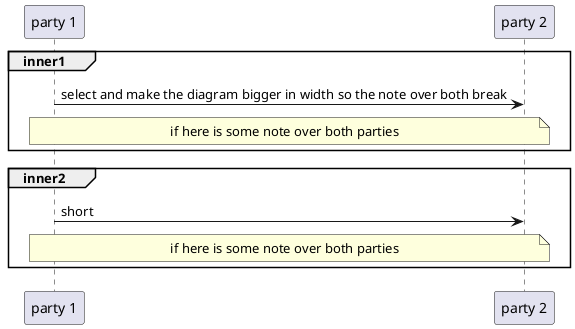 {
  "sha1": "1ggg2u7o8yogc1ktsns6zm8pkds4moh",
  "insertion": {
    "when": "2024-05-30T20:48:19.674Z",
    "user": "plantuml@gmail.com"
  }
}
@startuml
!pragma teoz true

participant "party 1" as P1
participant "party 2" as P2


group inner1
P1->P2: select and make the diagram bigger in width so the note over both break
note over P1,P2
 if here is some note over both parties
end note
end

group inner2
P1->P2: short
note over P1,P2
 if here is some note over both parties
end note
end

@enduml
